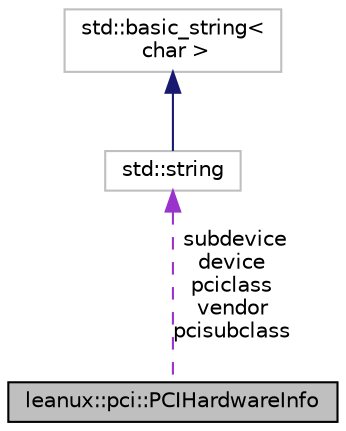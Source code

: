 digraph "leanux::pci::PCIHardwareInfo"
{
 // LATEX_PDF_SIZE
  bgcolor="transparent";
  edge [fontname="Helvetica",fontsize="10",labelfontname="Helvetica",labelfontsize="10"];
  node [fontname="Helvetica",fontsize="10",shape=record];
  Node1 [label="leanux::pci::PCIHardwareInfo",height=0.2,width=0.4,color="black", fillcolor="grey75", style="filled", fontcolor="black",tooltip="Human readable variant of PCIHardwareId."];
  Node2 -> Node1 [dir="back",color="darkorchid3",fontsize="10",style="dashed",label=" subdevice\ndevice\npciclass\nvendor\npcisubclass" ,fontname="Helvetica"];
  Node2 [label="std::string",height=0.2,width=0.4,color="grey75",tooltip="STL class."];
  Node3 -> Node2 [dir="back",color="midnightblue",fontsize="10",style="solid",fontname="Helvetica"];
  Node3 [label="std::basic_string\<\l char \>",height=0.2,width=0.4,color="grey75",tooltip="STL class."];
}
